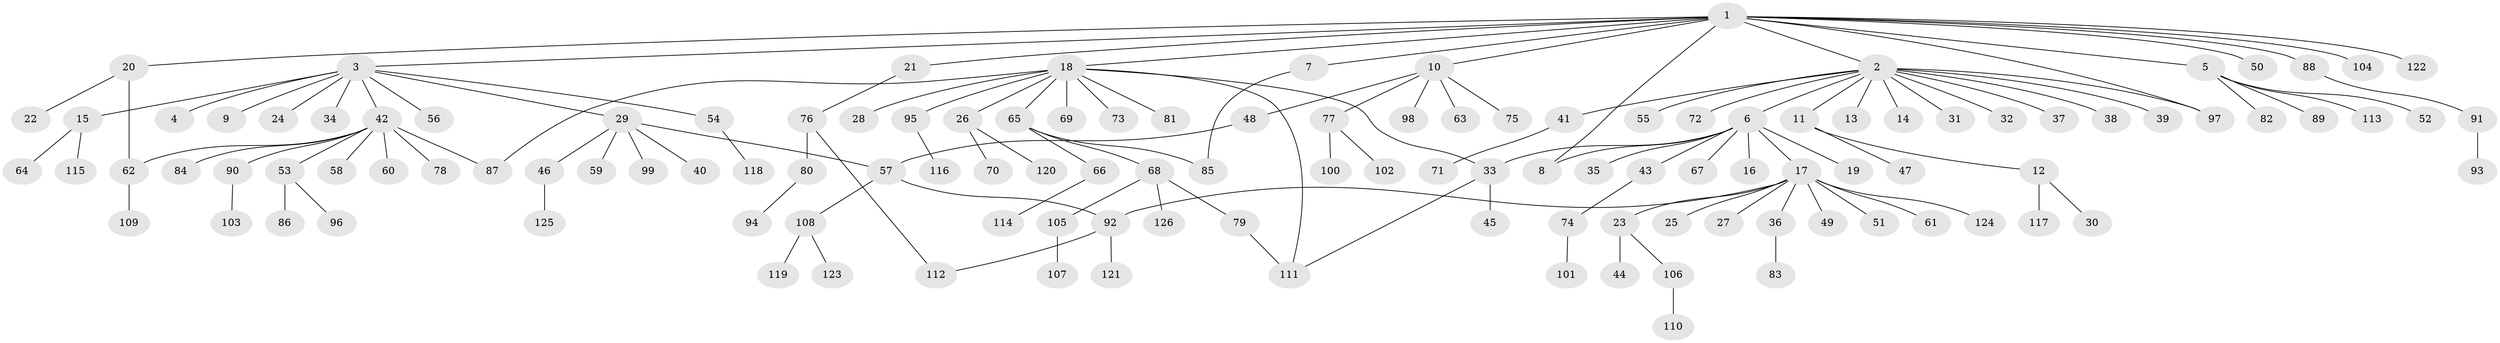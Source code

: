// coarse degree distribution, {14: 0.02, 24: 0.02, 9: 0.02, 1: 0.7, 2: 0.16, 6: 0.02, 7: 0.02, 3: 0.02, 4: 0.02}
// Generated by graph-tools (version 1.1) at 2025/18/03/04/25 18:18:22]
// undirected, 126 vertices, 136 edges
graph export_dot {
graph [start="1"]
  node [color=gray90,style=filled];
  1;
  2;
  3;
  4;
  5;
  6;
  7;
  8;
  9;
  10;
  11;
  12;
  13;
  14;
  15;
  16;
  17;
  18;
  19;
  20;
  21;
  22;
  23;
  24;
  25;
  26;
  27;
  28;
  29;
  30;
  31;
  32;
  33;
  34;
  35;
  36;
  37;
  38;
  39;
  40;
  41;
  42;
  43;
  44;
  45;
  46;
  47;
  48;
  49;
  50;
  51;
  52;
  53;
  54;
  55;
  56;
  57;
  58;
  59;
  60;
  61;
  62;
  63;
  64;
  65;
  66;
  67;
  68;
  69;
  70;
  71;
  72;
  73;
  74;
  75;
  76;
  77;
  78;
  79;
  80;
  81;
  82;
  83;
  84;
  85;
  86;
  87;
  88;
  89;
  90;
  91;
  92;
  93;
  94;
  95;
  96;
  97;
  98;
  99;
  100;
  101;
  102;
  103;
  104;
  105;
  106;
  107;
  108;
  109;
  110;
  111;
  112;
  113;
  114;
  115;
  116;
  117;
  118;
  119;
  120;
  121;
  122;
  123;
  124;
  125;
  126;
  1 -- 2;
  1 -- 3;
  1 -- 5;
  1 -- 7;
  1 -- 8;
  1 -- 10;
  1 -- 18;
  1 -- 20;
  1 -- 21;
  1 -- 50;
  1 -- 88;
  1 -- 97;
  1 -- 104;
  1 -- 122;
  2 -- 6;
  2 -- 11;
  2 -- 13;
  2 -- 14;
  2 -- 31;
  2 -- 32;
  2 -- 37;
  2 -- 38;
  2 -- 39;
  2 -- 41;
  2 -- 55;
  2 -- 72;
  2 -- 97;
  3 -- 4;
  3 -- 9;
  3 -- 15;
  3 -- 24;
  3 -- 29;
  3 -- 34;
  3 -- 42;
  3 -- 54;
  3 -- 56;
  5 -- 52;
  5 -- 82;
  5 -- 89;
  5 -- 113;
  6 -- 8;
  6 -- 16;
  6 -- 17;
  6 -- 19;
  6 -- 33;
  6 -- 35;
  6 -- 43;
  6 -- 67;
  7 -- 85;
  10 -- 48;
  10 -- 63;
  10 -- 75;
  10 -- 77;
  10 -- 98;
  11 -- 12;
  11 -- 47;
  12 -- 30;
  12 -- 117;
  15 -- 64;
  15 -- 115;
  17 -- 23;
  17 -- 25;
  17 -- 27;
  17 -- 36;
  17 -- 49;
  17 -- 51;
  17 -- 61;
  17 -- 92;
  17 -- 124;
  18 -- 26;
  18 -- 28;
  18 -- 33;
  18 -- 65;
  18 -- 69;
  18 -- 73;
  18 -- 81;
  18 -- 87;
  18 -- 95;
  18 -- 111;
  20 -- 22;
  20 -- 62;
  21 -- 76;
  23 -- 44;
  23 -- 106;
  26 -- 70;
  26 -- 120;
  29 -- 40;
  29 -- 46;
  29 -- 57;
  29 -- 59;
  29 -- 99;
  33 -- 45;
  33 -- 111;
  36 -- 83;
  41 -- 71;
  42 -- 53;
  42 -- 58;
  42 -- 60;
  42 -- 62;
  42 -- 78;
  42 -- 84;
  42 -- 87;
  42 -- 90;
  43 -- 74;
  46 -- 125;
  48 -- 57;
  53 -- 86;
  53 -- 96;
  54 -- 118;
  57 -- 92;
  57 -- 108;
  62 -- 109;
  65 -- 66;
  65 -- 68;
  65 -- 85;
  66 -- 114;
  68 -- 79;
  68 -- 105;
  68 -- 126;
  74 -- 101;
  76 -- 80;
  76 -- 112;
  77 -- 100;
  77 -- 102;
  79 -- 111;
  80 -- 94;
  88 -- 91;
  90 -- 103;
  91 -- 93;
  92 -- 112;
  92 -- 121;
  95 -- 116;
  105 -- 107;
  106 -- 110;
  108 -- 119;
  108 -- 123;
}
